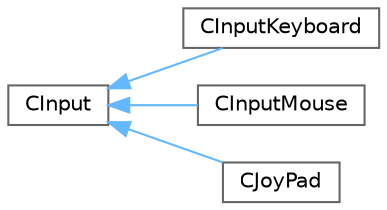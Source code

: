 digraph "Graphical Class Hierarchy"
{
 // LATEX_PDF_SIZE
  bgcolor="transparent";
  edge [fontname=Helvetica,fontsize=10,labelfontname=Helvetica,labelfontsize=10];
  node [fontname=Helvetica,fontsize=10,shape=box,height=0.2,width=0.4];
  rankdir="LR";
  Node0 [id="Node000000",label="CInput",height=0.2,width=0.4,color="grey40", fillcolor="white", style="filled",URL="$class_c_input.html",tooltip=" "];
  Node0 -> Node1 [id="edge87_Node000000_Node000001",dir="back",color="steelblue1",style="solid",tooltip=" "];
  Node1 [id="Node000001",label="CInputKeyboard",height=0.2,width=0.4,color="grey40", fillcolor="white", style="filled",URL="$class_c_input_keyboard.html",tooltip=" "];
  Node0 -> Node2 [id="edge88_Node000000_Node000002",dir="back",color="steelblue1",style="solid",tooltip=" "];
  Node2 [id="Node000002",label="CInputMouse",height=0.2,width=0.4,color="grey40", fillcolor="white", style="filled",URL="$class_c_input_mouse.html",tooltip=" "];
  Node0 -> Node3 [id="edge89_Node000000_Node000003",dir="back",color="steelblue1",style="solid",tooltip=" "];
  Node3 [id="Node000003",label="CJoyPad",height=0.2,width=0.4,color="grey40", fillcolor="white", style="filled",URL="$class_c_joy_pad.html",tooltip=" "];
}
